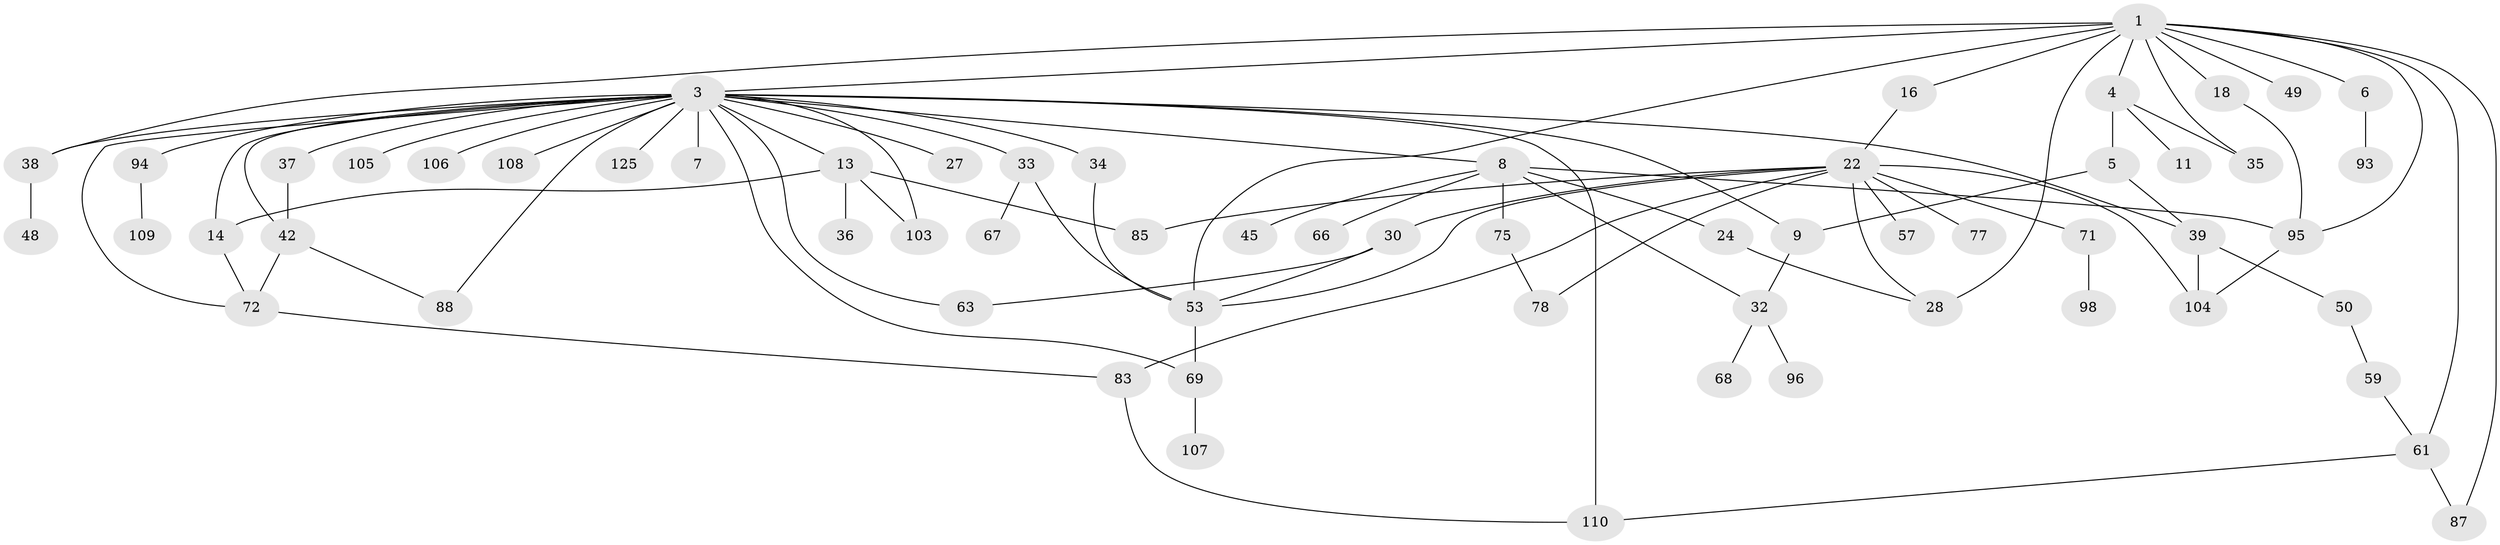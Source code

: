 // original degree distribution, {8: 0.007936507936507936, 6: 0.015873015873015872, 7: 0.015873015873015872, 4: 0.10317460317460317, 3: 0.19047619047619047, 2: 0.3333333333333333, 5: 0.05555555555555555, 9: 0.007936507936507936, 1: 0.2698412698412698}
// Generated by graph-tools (version 1.1) at 2025/13/03/09/25 04:13:25]
// undirected, 63 vertices, 92 edges
graph export_dot {
graph [start="1"]
  node [color=gray90,style=filled];
  1 [super="+2"];
  3 [super="+10"];
  4;
  5;
  6;
  7 [super="+31"];
  8 [super="+26"];
  9 [super="+21"];
  11;
  13 [super="+19+121"];
  14 [super="+41"];
  16;
  18 [super="+89"];
  22 [super="+52+23+40"];
  24;
  27;
  28 [super="+43"];
  30 [super="+58+123"];
  32 [super="+101+47"];
  33 [super="+62"];
  34 [super="+56"];
  35 [super="+79"];
  36;
  37 [super="+81+74"];
  38;
  39 [super="+102"];
  42;
  45;
  48;
  49;
  50 [super="+51"];
  53 [super="+54+64"];
  57;
  59;
  61 [super="+70"];
  63 [super="+119"];
  66;
  67;
  68 [super="+118"];
  69;
  71;
  72 [super="+116"];
  75 [super="+91"];
  77 [super="+126"];
  78;
  83 [super="+84+90"];
  85 [super="+111"];
  87;
  88;
  93 [super="+124"];
  94;
  95 [super="+100"];
  96;
  98;
  103 [super="+112"];
  104;
  105;
  106;
  107;
  108;
  109;
  110 [super="+115"];
  125;
  1 -- 3;
  1 -- 6;
  1 -- 28 [weight=2];
  1 -- 61;
  1 -- 87;
  1 -- 53;
  1 -- 95;
  1 -- 35;
  1 -- 4;
  1 -- 38;
  1 -- 16;
  1 -- 49;
  1 -- 18;
  3 -- 7;
  3 -- 8;
  3 -- 13 [weight=2];
  3 -- 42;
  3 -- 69;
  3 -- 72;
  3 -- 14;
  3 -- 88;
  3 -- 27;
  3 -- 94;
  3 -- 33;
  3 -- 34;
  3 -- 37 [weight=3];
  3 -- 38;
  3 -- 39;
  3 -- 103;
  3 -- 105;
  3 -- 106;
  3 -- 108;
  3 -- 110;
  3 -- 125;
  3 -- 63;
  3 -- 9;
  4 -- 5;
  4 -- 11;
  4 -- 35;
  5 -- 9;
  5 -- 39;
  6 -- 93;
  8 -- 24;
  8 -- 66;
  8 -- 75;
  8 -- 32;
  8 -- 45;
  8 -- 95;
  9 -- 32;
  13 -- 14;
  13 -- 103;
  13 -- 85;
  13 -- 36;
  14 -- 72;
  16 -- 22;
  18 -- 95;
  22 -- 57;
  22 -- 71;
  22 -- 104;
  22 -- 77;
  22 -- 83;
  22 -- 53;
  22 -- 85;
  22 -- 28;
  22 -- 30;
  22 -- 78;
  24 -- 28;
  30 -- 53;
  30 -- 63;
  32 -- 96;
  32 -- 68;
  33 -- 67 [weight=2];
  33 -- 53;
  34 -- 53;
  37 -- 42;
  38 -- 48;
  39 -- 50;
  39 -- 104;
  42 -- 88;
  42 -- 72;
  50 -- 59;
  53 -- 69;
  59 -- 61;
  61 -- 110;
  61 -- 87;
  69 -- 107;
  71 -- 98;
  72 -- 83;
  75 -- 78;
  83 -- 110;
  94 -- 109;
  95 -- 104;
}
